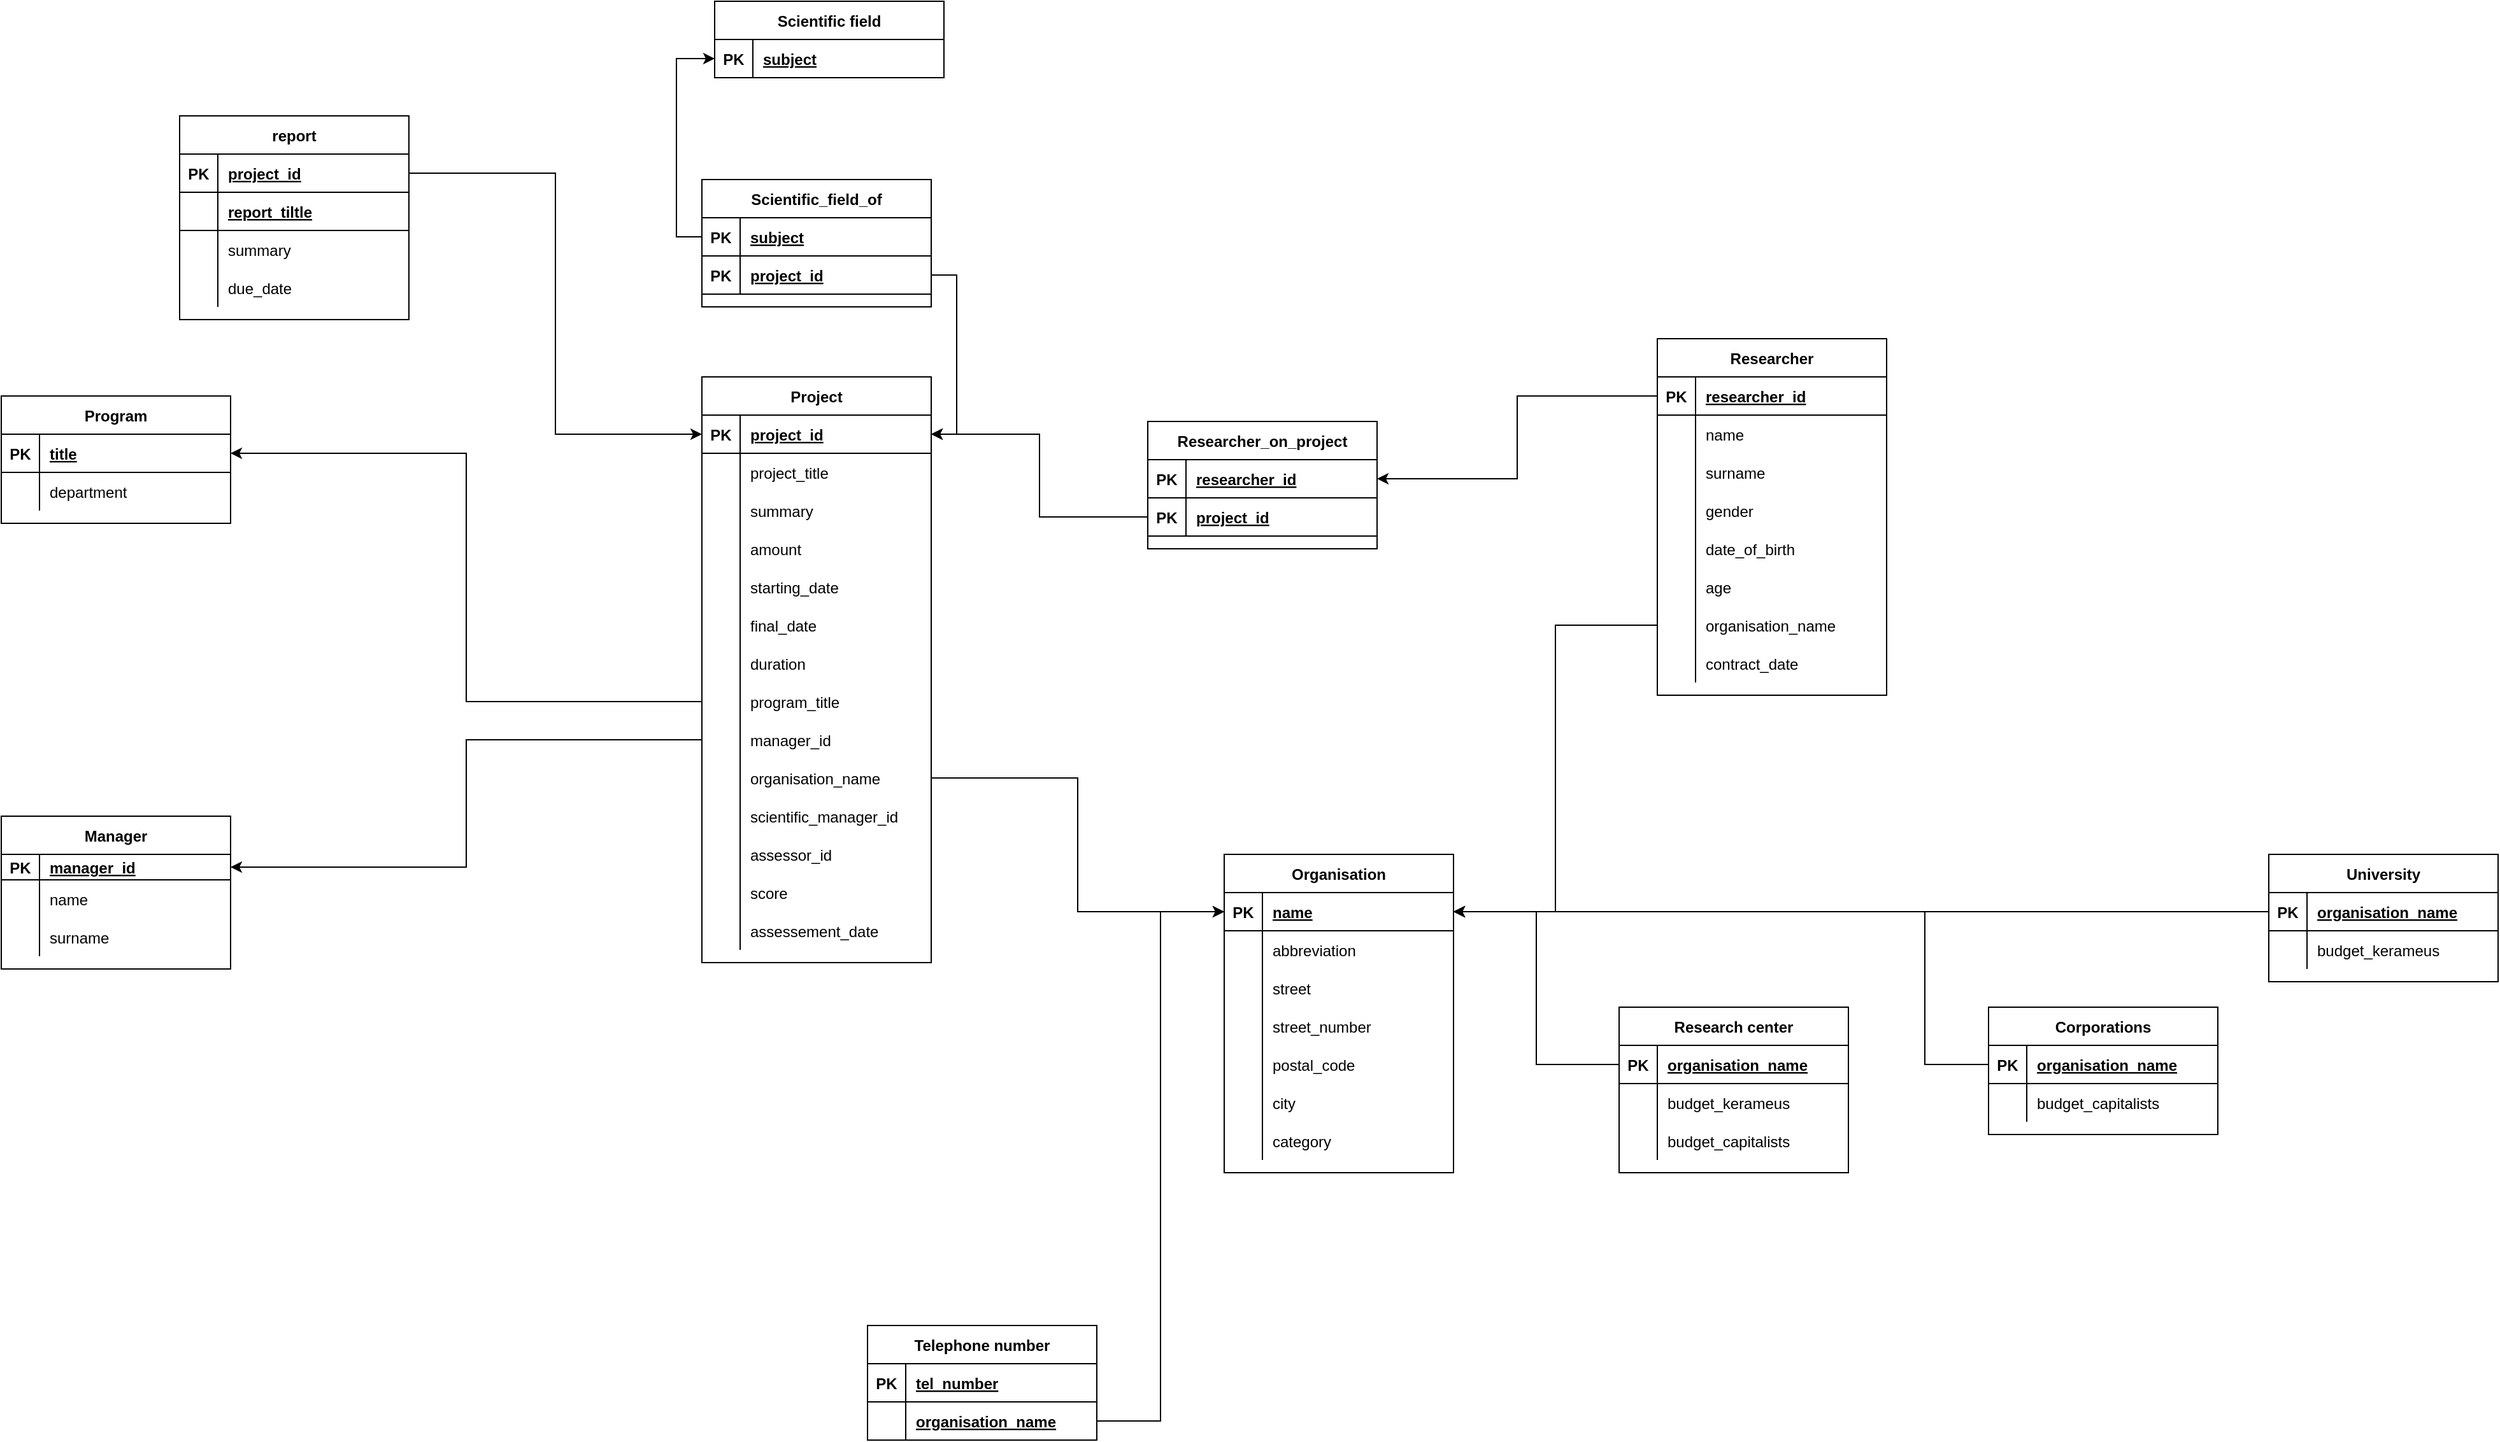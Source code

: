 <mxfile version="18.0.2" type="device"><diagram id="UczlaZ8ZbauAWBdrK2jg" name="Page-1"><mxGraphModel dx="2844" dy="1508" grid="1" gridSize="10" guides="1" tooltips="1" connect="1" arrows="1" fold="1" page="1" pageScale="1" pageWidth="1169" pageHeight="827" math="0" shadow="0"><root><mxCell id="0"/><mxCell id="1" parent="0"/><mxCell id="Q1riiSXJlm3bEwg5a7Ro-1" value="Project" style="shape=table;startSize=30;container=1;collapsible=1;childLayout=tableLayout;fixedRows=1;rowLines=0;fontStyle=1;align=center;resizeLast=1;" vertex="1" parent="1"><mxGeometry x="730" y="505" width="180" height="460" as="geometry"><mxRectangle x="890" y="275" width="70" height="30" as="alternateBounds"/></mxGeometry></mxCell><mxCell id="Q1riiSXJlm3bEwg5a7Ro-2" value="" style="shape=tableRow;horizontal=0;startSize=0;swimlaneHead=0;swimlaneBody=0;fillColor=none;collapsible=0;dropTarget=0;points=[[0,0.5],[1,0.5]];portConstraint=eastwest;top=0;left=0;right=0;bottom=1;" vertex="1" parent="Q1riiSXJlm3bEwg5a7Ro-1"><mxGeometry y="30" width="180" height="30" as="geometry"/></mxCell><mxCell id="Q1riiSXJlm3bEwg5a7Ro-3" value="PK" style="shape=partialRectangle;connectable=0;fillColor=none;top=0;left=0;bottom=0;right=0;fontStyle=1;overflow=hidden;" vertex="1" parent="Q1riiSXJlm3bEwg5a7Ro-2"><mxGeometry width="30" height="30" as="geometry"><mxRectangle width="30" height="30" as="alternateBounds"/></mxGeometry></mxCell><mxCell id="Q1riiSXJlm3bEwg5a7Ro-4" value="project_id" style="shape=partialRectangle;connectable=0;fillColor=none;top=0;left=0;bottom=0;right=0;align=left;spacingLeft=6;fontStyle=5;overflow=hidden;" vertex="1" parent="Q1riiSXJlm3bEwg5a7Ro-2"><mxGeometry x="30" width="150" height="30" as="geometry"><mxRectangle width="150" height="30" as="alternateBounds"/></mxGeometry></mxCell><mxCell id="Q1riiSXJlm3bEwg5a7Ro-5" style="shape=tableRow;horizontal=0;startSize=0;swimlaneHead=0;swimlaneBody=0;fillColor=none;collapsible=0;dropTarget=0;points=[[0,0.5],[1,0.5]];portConstraint=eastwest;top=0;left=0;right=0;bottom=0;" vertex="1" parent="Q1riiSXJlm3bEwg5a7Ro-1"><mxGeometry y="60" width="180" height="30" as="geometry"/></mxCell><mxCell id="Q1riiSXJlm3bEwg5a7Ro-6" style="shape=partialRectangle;connectable=0;fillColor=none;top=0;left=0;bottom=0;right=0;editable=1;overflow=hidden;" vertex="1" parent="Q1riiSXJlm3bEwg5a7Ro-5"><mxGeometry width="30" height="30" as="geometry"><mxRectangle width="30" height="30" as="alternateBounds"/></mxGeometry></mxCell><mxCell id="Q1riiSXJlm3bEwg5a7Ro-7" value="project_title" style="shape=partialRectangle;connectable=0;fillColor=none;top=0;left=0;bottom=0;right=0;align=left;spacingLeft=6;overflow=hidden;" vertex="1" parent="Q1riiSXJlm3bEwg5a7Ro-5"><mxGeometry x="30" width="150" height="30" as="geometry"><mxRectangle width="150" height="30" as="alternateBounds"/></mxGeometry></mxCell><mxCell id="Q1riiSXJlm3bEwg5a7Ro-8" value="" style="shape=tableRow;horizontal=0;startSize=0;swimlaneHead=0;swimlaneBody=0;fillColor=none;collapsible=0;dropTarget=0;points=[[0,0.5],[1,0.5]];portConstraint=eastwest;top=0;left=0;right=0;bottom=0;" vertex="1" parent="Q1riiSXJlm3bEwg5a7Ro-1"><mxGeometry y="90" width="180" height="30" as="geometry"/></mxCell><mxCell id="Q1riiSXJlm3bEwg5a7Ro-9" value="" style="shape=partialRectangle;connectable=0;fillColor=none;top=0;left=0;bottom=0;right=0;editable=1;overflow=hidden;" vertex="1" parent="Q1riiSXJlm3bEwg5a7Ro-8"><mxGeometry width="30" height="30" as="geometry"><mxRectangle width="30" height="30" as="alternateBounds"/></mxGeometry></mxCell><mxCell id="Q1riiSXJlm3bEwg5a7Ro-10" value="summary" style="shape=partialRectangle;connectable=0;fillColor=none;top=0;left=0;bottom=0;right=0;align=left;spacingLeft=6;overflow=hidden;" vertex="1" parent="Q1riiSXJlm3bEwg5a7Ro-8"><mxGeometry x="30" width="150" height="30" as="geometry"><mxRectangle width="150" height="30" as="alternateBounds"/></mxGeometry></mxCell><mxCell id="Q1riiSXJlm3bEwg5a7Ro-11" value="" style="shape=tableRow;horizontal=0;startSize=0;swimlaneHead=0;swimlaneBody=0;fillColor=none;collapsible=0;dropTarget=0;points=[[0,0.5],[1,0.5]];portConstraint=eastwest;top=0;left=0;right=0;bottom=0;" vertex="1" parent="Q1riiSXJlm3bEwg5a7Ro-1"><mxGeometry y="120" width="180" height="30" as="geometry"/></mxCell><mxCell id="Q1riiSXJlm3bEwg5a7Ro-12" value="" style="shape=partialRectangle;connectable=0;fillColor=none;top=0;left=0;bottom=0;right=0;editable=1;overflow=hidden;" vertex="1" parent="Q1riiSXJlm3bEwg5a7Ro-11"><mxGeometry width="30" height="30" as="geometry"><mxRectangle width="30" height="30" as="alternateBounds"/></mxGeometry></mxCell><mxCell id="Q1riiSXJlm3bEwg5a7Ro-13" value="amount" style="shape=partialRectangle;connectable=0;fillColor=none;top=0;left=0;bottom=0;right=0;align=left;spacingLeft=6;overflow=hidden;" vertex="1" parent="Q1riiSXJlm3bEwg5a7Ro-11"><mxGeometry x="30" width="150" height="30" as="geometry"><mxRectangle width="150" height="30" as="alternateBounds"/></mxGeometry></mxCell><mxCell id="Q1riiSXJlm3bEwg5a7Ro-14" style="shape=tableRow;horizontal=0;startSize=0;swimlaneHead=0;swimlaneBody=0;fillColor=none;collapsible=0;dropTarget=0;points=[[0,0.5],[1,0.5]];portConstraint=eastwest;top=0;left=0;right=0;bottom=0;" vertex="1" parent="Q1riiSXJlm3bEwg5a7Ro-1"><mxGeometry y="150" width="180" height="30" as="geometry"/></mxCell><mxCell id="Q1riiSXJlm3bEwg5a7Ro-15" style="shape=partialRectangle;connectable=0;fillColor=none;top=0;left=0;bottom=0;right=0;editable=1;overflow=hidden;" vertex="1" parent="Q1riiSXJlm3bEwg5a7Ro-14"><mxGeometry width="30" height="30" as="geometry"><mxRectangle width="30" height="30" as="alternateBounds"/></mxGeometry></mxCell><mxCell id="Q1riiSXJlm3bEwg5a7Ro-16" value="starting_date" style="shape=partialRectangle;connectable=0;fillColor=none;top=0;left=0;bottom=0;right=0;align=left;spacingLeft=6;overflow=hidden;" vertex="1" parent="Q1riiSXJlm3bEwg5a7Ro-14"><mxGeometry x="30" width="150" height="30" as="geometry"><mxRectangle width="150" height="30" as="alternateBounds"/></mxGeometry></mxCell><mxCell id="Q1riiSXJlm3bEwg5a7Ro-17" style="shape=tableRow;horizontal=0;startSize=0;swimlaneHead=0;swimlaneBody=0;fillColor=none;collapsible=0;dropTarget=0;points=[[0,0.5],[1,0.5]];portConstraint=eastwest;top=0;left=0;right=0;bottom=0;" vertex="1" parent="Q1riiSXJlm3bEwg5a7Ro-1"><mxGeometry y="180" width="180" height="30" as="geometry"/></mxCell><mxCell id="Q1riiSXJlm3bEwg5a7Ro-18" style="shape=partialRectangle;connectable=0;fillColor=none;top=0;left=0;bottom=0;right=0;editable=1;overflow=hidden;" vertex="1" parent="Q1riiSXJlm3bEwg5a7Ro-17"><mxGeometry width="30" height="30" as="geometry"><mxRectangle width="30" height="30" as="alternateBounds"/></mxGeometry></mxCell><mxCell id="Q1riiSXJlm3bEwg5a7Ro-19" value="final_date" style="shape=partialRectangle;connectable=0;fillColor=none;top=0;left=0;bottom=0;right=0;align=left;spacingLeft=6;overflow=hidden;" vertex="1" parent="Q1riiSXJlm3bEwg5a7Ro-17"><mxGeometry x="30" width="150" height="30" as="geometry"><mxRectangle width="150" height="30" as="alternateBounds"/></mxGeometry></mxCell><mxCell id="Q1riiSXJlm3bEwg5a7Ro-20" style="shape=tableRow;horizontal=0;startSize=0;swimlaneHead=0;swimlaneBody=0;fillColor=none;collapsible=0;dropTarget=0;points=[[0,0.5],[1,0.5]];portConstraint=eastwest;top=0;left=0;right=0;bottom=0;" vertex="1" parent="Q1riiSXJlm3bEwg5a7Ro-1"><mxGeometry y="210" width="180" height="30" as="geometry"/></mxCell><mxCell id="Q1riiSXJlm3bEwg5a7Ro-21" style="shape=partialRectangle;connectable=0;fillColor=none;top=0;left=0;bottom=0;right=0;editable=1;overflow=hidden;" vertex="1" parent="Q1riiSXJlm3bEwg5a7Ro-20"><mxGeometry width="30" height="30" as="geometry"><mxRectangle width="30" height="30" as="alternateBounds"/></mxGeometry></mxCell><mxCell id="Q1riiSXJlm3bEwg5a7Ro-22" value="duration" style="shape=partialRectangle;connectable=0;fillColor=none;top=0;left=0;bottom=0;right=0;align=left;spacingLeft=6;overflow=hidden;" vertex="1" parent="Q1riiSXJlm3bEwg5a7Ro-20"><mxGeometry x="30" width="150" height="30" as="geometry"><mxRectangle width="150" height="30" as="alternateBounds"/></mxGeometry></mxCell><mxCell id="Q1riiSXJlm3bEwg5a7Ro-139" style="shape=tableRow;horizontal=0;startSize=0;swimlaneHead=0;swimlaneBody=0;fillColor=none;collapsible=0;dropTarget=0;points=[[0,0.5],[1,0.5]];portConstraint=eastwest;top=0;left=0;right=0;bottom=0;" vertex="1" parent="Q1riiSXJlm3bEwg5a7Ro-1"><mxGeometry y="240" width="180" height="30" as="geometry"/></mxCell><mxCell id="Q1riiSXJlm3bEwg5a7Ro-140" style="shape=partialRectangle;connectable=0;fillColor=none;top=0;left=0;bottom=0;right=0;editable=1;overflow=hidden;" vertex="1" parent="Q1riiSXJlm3bEwg5a7Ro-139"><mxGeometry width="30" height="30" as="geometry"><mxRectangle width="30" height="30" as="alternateBounds"/></mxGeometry></mxCell><mxCell id="Q1riiSXJlm3bEwg5a7Ro-141" value="program_title" style="shape=partialRectangle;connectable=0;fillColor=none;top=0;left=0;bottom=0;right=0;align=left;spacingLeft=6;overflow=hidden;" vertex="1" parent="Q1riiSXJlm3bEwg5a7Ro-139"><mxGeometry x="30" width="150" height="30" as="geometry"><mxRectangle width="150" height="30" as="alternateBounds"/></mxGeometry></mxCell><mxCell id="Q1riiSXJlm3bEwg5a7Ro-136" style="shape=tableRow;horizontal=0;startSize=0;swimlaneHead=0;swimlaneBody=0;fillColor=none;collapsible=0;dropTarget=0;points=[[0,0.5],[1,0.5]];portConstraint=eastwest;top=0;left=0;right=0;bottom=0;" vertex="1" parent="Q1riiSXJlm3bEwg5a7Ro-1"><mxGeometry y="270" width="180" height="30" as="geometry"/></mxCell><mxCell id="Q1riiSXJlm3bEwg5a7Ro-137" style="shape=partialRectangle;connectable=0;fillColor=none;top=0;left=0;bottom=0;right=0;editable=1;overflow=hidden;" vertex="1" parent="Q1riiSXJlm3bEwg5a7Ro-136"><mxGeometry width="30" height="30" as="geometry"><mxRectangle width="30" height="30" as="alternateBounds"/></mxGeometry></mxCell><mxCell id="Q1riiSXJlm3bEwg5a7Ro-138" value="manager_id" style="shape=partialRectangle;connectable=0;fillColor=none;top=0;left=0;bottom=0;right=0;align=left;spacingLeft=6;overflow=hidden;" vertex="1" parent="Q1riiSXJlm3bEwg5a7Ro-136"><mxGeometry x="30" width="150" height="30" as="geometry"><mxRectangle width="150" height="30" as="alternateBounds"/></mxGeometry></mxCell><mxCell id="Q1riiSXJlm3bEwg5a7Ro-133" style="shape=tableRow;horizontal=0;startSize=0;swimlaneHead=0;swimlaneBody=0;fillColor=none;collapsible=0;dropTarget=0;points=[[0,0.5],[1,0.5]];portConstraint=eastwest;top=0;left=0;right=0;bottom=0;" vertex="1" parent="Q1riiSXJlm3bEwg5a7Ro-1"><mxGeometry y="300" width="180" height="30" as="geometry"/></mxCell><mxCell id="Q1riiSXJlm3bEwg5a7Ro-134" style="shape=partialRectangle;connectable=0;fillColor=none;top=0;left=0;bottom=0;right=0;editable=1;overflow=hidden;" vertex="1" parent="Q1riiSXJlm3bEwg5a7Ro-133"><mxGeometry width="30" height="30" as="geometry"><mxRectangle width="30" height="30" as="alternateBounds"/></mxGeometry></mxCell><mxCell id="Q1riiSXJlm3bEwg5a7Ro-135" value="organisation_name" style="shape=partialRectangle;connectable=0;fillColor=none;top=0;left=0;bottom=0;right=0;align=left;spacingLeft=6;overflow=hidden;" vertex="1" parent="Q1riiSXJlm3bEwg5a7Ro-133"><mxGeometry x="30" width="150" height="30" as="geometry"><mxRectangle width="150" height="30" as="alternateBounds"/></mxGeometry></mxCell><mxCell id="Q1riiSXJlm3bEwg5a7Ro-130" style="shape=tableRow;horizontal=0;startSize=0;swimlaneHead=0;swimlaneBody=0;fillColor=none;collapsible=0;dropTarget=0;points=[[0,0.5],[1,0.5]];portConstraint=eastwest;top=0;left=0;right=0;bottom=0;" vertex="1" parent="Q1riiSXJlm3bEwg5a7Ro-1"><mxGeometry y="330" width="180" height="30" as="geometry"/></mxCell><mxCell id="Q1riiSXJlm3bEwg5a7Ro-131" style="shape=partialRectangle;connectable=0;fillColor=none;top=0;left=0;bottom=0;right=0;editable=1;overflow=hidden;" vertex="1" parent="Q1riiSXJlm3bEwg5a7Ro-130"><mxGeometry width="30" height="30" as="geometry"><mxRectangle width="30" height="30" as="alternateBounds"/></mxGeometry></mxCell><mxCell id="Q1riiSXJlm3bEwg5a7Ro-132" value="scientific_manager_id" style="shape=partialRectangle;connectable=0;fillColor=none;top=0;left=0;bottom=0;right=0;align=left;spacingLeft=6;overflow=hidden;" vertex="1" parent="Q1riiSXJlm3bEwg5a7Ro-130"><mxGeometry x="30" width="150" height="30" as="geometry"><mxRectangle width="150" height="30" as="alternateBounds"/></mxGeometry></mxCell><mxCell id="Q1riiSXJlm3bEwg5a7Ro-145" style="shape=tableRow;horizontal=0;startSize=0;swimlaneHead=0;swimlaneBody=0;fillColor=none;collapsible=0;dropTarget=0;points=[[0,0.5],[1,0.5]];portConstraint=eastwest;top=0;left=0;right=0;bottom=0;" vertex="1" parent="Q1riiSXJlm3bEwg5a7Ro-1"><mxGeometry y="360" width="180" height="30" as="geometry"/></mxCell><mxCell id="Q1riiSXJlm3bEwg5a7Ro-146" style="shape=partialRectangle;connectable=0;fillColor=none;top=0;left=0;bottom=0;right=0;editable=1;overflow=hidden;" vertex="1" parent="Q1riiSXJlm3bEwg5a7Ro-145"><mxGeometry width="30" height="30" as="geometry"><mxRectangle width="30" height="30" as="alternateBounds"/></mxGeometry></mxCell><mxCell id="Q1riiSXJlm3bEwg5a7Ro-147" value="assessor_id" style="shape=partialRectangle;connectable=0;fillColor=none;top=0;left=0;bottom=0;right=0;align=left;spacingLeft=6;overflow=hidden;" vertex="1" parent="Q1riiSXJlm3bEwg5a7Ro-145"><mxGeometry x="30" width="150" height="30" as="geometry"><mxRectangle width="150" height="30" as="alternateBounds"/></mxGeometry></mxCell><mxCell id="Q1riiSXJlm3bEwg5a7Ro-142" style="shape=tableRow;horizontal=0;startSize=0;swimlaneHead=0;swimlaneBody=0;fillColor=none;collapsible=0;dropTarget=0;points=[[0,0.5],[1,0.5]];portConstraint=eastwest;top=0;left=0;right=0;bottom=0;" vertex="1" parent="Q1riiSXJlm3bEwg5a7Ro-1"><mxGeometry y="390" width="180" height="30" as="geometry"/></mxCell><mxCell id="Q1riiSXJlm3bEwg5a7Ro-143" style="shape=partialRectangle;connectable=0;fillColor=none;top=0;left=0;bottom=0;right=0;editable=1;overflow=hidden;" vertex="1" parent="Q1riiSXJlm3bEwg5a7Ro-142"><mxGeometry width="30" height="30" as="geometry"><mxRectangle width="30" height="30" as="alternateBounds"/></mxGeometry></mxCell><mxCell id="Q1riiSXJlm3bEwg5a7Ro-144" value="score" style="shape=partialRectangle;connectable=0;fillColor=none;top=0;left=0;bottom=0;right=0;align=left;spacingLeft=6;overflow=hidden;" vertex="1" parent="Q1riiSXJlm3bEwg5a7Ro-142"><mxGeometry x="30" width="150" height="30" as="geometry"><mxRectangle width="150" height="30" as="alternateBounds"/></mxGeometry></mxCell><mxCell id="Q1riiSXJlm3bEwg5a7Ro-148" style="shape=tableRow;horizontal=0;startSize=0;swimlaneHead=0;swimlaneBody=0;fillColor=none;collapsible=0;dropTarget=0;points=[[0,0.5],[1,0.5]];portConstraint=eastwest;top=0;left=0;right=0;bottom=0;" vertex="1" parent="Q1riiSXJlm3bEwg5a7Ro-1"><mxGeometry y="420" width="180" height="30" as="geometry"/></mxCell><mxCell id="Q1riiSXJlm3bEwg5a7Ro-149" style="shape=partialRectangle;connectable=0;fillColor=none;top=0;left=0;bottom=0;right=0;editable=1;overflow=hidden;" vertex="1" parent="Q1riiSXJlm3bEwg5a7Ro-148"><mxGeometry width="30" height="30" as="geometry"><mxRectangle width="30" height="30" as="alternateBounds"/></mxGeometry></mxCell><mxCell id="Q1riiSXJlm3bEwg5a7Ro-150" value="assessement_date" style="shape=partialRectangle;connectable=0;fillColor=none;top=0;left=0;bottom=0;right=0;align=left;spacingLeft=6;overflow=hidden;" vertex="1" parent="Q1riiSXJlm3bEwg5a7Ro-148"><mxGeometry x="30" width="150" height="30" as="geometry"><mxRectangle width="150" height="30" as="alternateBounds"/></mxGeometry></mxCell><mxCell id="Q1riiSXJlm3bEwg5a7Ro-257" style="edgeStyle=orthogonalEdgeStyle;rounded=0;orthogonalLoop=1;jettySize=auto;html=1;entryX=1;entryY=0.5;entryDx=0;entryDy=0;exitX=0;exitY=0.5;exitDx=0;exitDy=0;" edge="1" parent="1" source="Q1riiSXJlm3bEwg5a7Ro-24" target="Q1riiSXJlm3bEwg5a7Ro-164"><mxGeometry relative="1" as="geometry"/></mxCell><mxCell id="Q1riiSXJlm3bEwg5a7Ro-23" value="Researcher" style="shape=table;startSize=30;container=1;collapsible=1;childLayout=tableLayout;fixedRows=1;rowLines=0;fontStyle=1;align=center;resizeLast=1;" vertex="1" parent="1"><mxGeometry x="1480" y="475" width="180" height="280" as="geometry"><mxRectangle x="1410" y="275" width="100" height="30" as="alternateBounds"/></mxGeometry></mxCell><mxCell id="Q1riiSXJlm3bEwg5a7Ro-24" value="" style="shape=tableRow;horizontal=0;startSize=0;swimlaneHead=0;swimlaneBody=0;fillColor=none;collapsible=0;dropTarget=0;points=[[0,0.5],[1,0.5]];portConstraint=eastwest;top=0;left=0;right=0;bottom=1;" vertex="1" parent="Q1riiSXJlm3bEwg5a7Ro-23"><mxGeometry y="30" width="180" height="30" as="geometry"/></mxCell><mxCell id="Q1riiSXJlm3bEwg5a7Ro-25" value="PK" style="shape=partialRectangle;connectable=0;fillColor=none;top=0;left=0;bottom=0;right=0;fontStyle=1;overflow=hidden;" vertex="1" parent="Q1riiSXJlm3bEwg5a7Ro-24"><mxGeometry width="30" height="30" as="geometry"><mxRectangle width="30" height="30" as="alternateBounds"/></mxGeometry></mxCell><mxCell id="Q1riiSXJlm3bEwg5a7Ro-26" value="researcher_id" style="shape=partialRectangle;connectable=0;fillColor=none;top=0;left=0;bottom=0;right=0;align=left;spacingLeft=6;fontStyle=5;overflow=hidden;" vertex="1" parent="Q1riiSXJlm3bEwg5a7Ro-24"><mxGeometry x="30" width="150" height="30" as="geometry"><mxRectangle width="150" height="30" as="alternateBounds"/></mxGeometry></mxCell><mxCell id="Q1riiSXJlm3bEwg5a7Ro-27" value="" style="shape=tableRow;horizontal=0;startSize=0;swimlaneHead=0;swimlaneBody=0;fillColor=none;collapsible=0;dropTarget=0;points=[[0,0.5],[1,0.5]];portConstraint=eastwest;top=0;left=0;right=0;bottom=0;" vertex="1" parent="Q1riiSXJlm3bEwg5a7Ro-23"><mxGeometry y="60" width="180" height="30" as="geometry"/></mxCell><mxCell id="Q1riiSXJlm3bEwg5a7Ro-28" value="" style="shape=partialRectangle;connectable=0;fillColor=none;top=0;left=0;bottom=0;right=0;editable=1;overflow=hidden;" vertex="1" parent="Q1riiSXJlm3bEwg5a7Ro-27"><mxGeometry width="30" height="30" as="geometry"><mxRectangle width="30" height="30" as="alternateBounds"/></mxGeometry></mxCell><mxCell id="Q1riiSXJlm3bEwg5a7Ro-29" value="name" style="shape=partialRectangle;connectable=0;fillColor=none;top=0;left=0;bottom=0;right=0;align=left;spacingLeft=6;overflow=hidden;" vertex="1" parent="Q1riiSXJlm3bEwg5a7Ro-27"><mxGeometry x="30" width="150" height="30" as="geometry"><mxRectangle width="150" height="30" as="alternateBounds"/></mxGeometry></mxCell><mxCell id="Q1riiSXJlm3bEwg5a7Ro-30" value="" style="shape=tableRow;horizontal=0;startSize=0;swimlaneHead=0;swimlaneBody=0;fillColor=none;collapsible=0;dropTarget=0;points=[[0,0.5],[1,0.5]];portConstraint=eastwest;top=0;left=0;right=0;bottom=0;" vertex="1" parent="Q1riiSXJlm3bEwg5a7Ro-23"><mxGeometry y="90" width="180" height="30" as="geometry"/></mxCell><mxCell id="Q1riiSXJlm3bEwg5a7Ro-31" value="" style="shape=partialRectangle;connectable=0;fillColor=none;top=0;left=0;bottom=0;right=0;editable=1;overflow=hidden;" vertex="1" parent="Q1riiSXJlm3bEwg5a7Ro-30"><mxGeometry width="30" height="30" as="geometry"><mxRectangle width="30" height="30" as="alternateBounds"/></mxGeometry></mxCell><mxCell id="Q1riiSXJlm3bEwg5a7Ro-32" value="surname" style="shape=partialRectangle;connectable=0;fillColor=none;top=0;left=0;bottom=0;right=0;align=left;spacingLeft=6;overflow=hidden;" vertex="1" parent="Q1riiSXJlm3bEwg5a7Ro-30"><mxGeometry x="30" width="150" height="30" as="geometry"><mxRectangle width="150" height="30" as="alternateBounds"/></mxGeometry></mxCell><mxCell id="Q1riiSXJlm3bEwg5a7Ro-33" value="" style="shape=tableRow;horizontal=0;startSize=0;swimlaneHead=0;swimlaneBody=0;fillColor=none;collapsible=0;dropTarget=0;points=[[0,0.5],[1,0.5]];portConstraint=eastwest;top=0;left=0;right=0;bottom=0;" vertex="1" parent="Q1riiSXJlm3bEwg5a7Ro-23"><mxGeometry y="120" width="180" height="30" as="geometry"/></mxCell><mxCell id="Q1riiSXJlm3bEwg5a7Ro-34" value="" style="shape=partialRectangle;connectable=0;fillColor=none;top=0;left=0;bottom=0;right=0;editable=1;overflow=hidden;" vertex="1" parent="Q1riiSXJlm3bEwg5a7Ro-33"><mxGeometry width="30" height="30" as="geometry"><mxRectangle width="30" height="30" as="alternateBounds"/></mxGeometry></mxCell><mxCell id="Q1riiSXJlm3bEwg5a7Ro-35" value="gender" style="shape=partialRectangle;connectable=0;fillColor=none;top=0;left=0;bottom=0;right=0;align=left;spacingLeft=6;overflow=hidden;" vertex="1" parent="Q1riiSXJlm3bEwg5a7Ro-33"><mxGeometry x="30" width="150" height="30" as="geometry"><mxRectangle width="150" height="30" as="alternateBounds"/></mxGeometry></mxCell><mxCell id="Q1riiSXJlm3bEwg5a7Ro-36" style="shape=tableRow;horizontal=0;startSize=0;swimlaneHead=0;swimlaneBody=0;fillColor=none;collapsible=0;dropTarget=0;points=[[0,0.5],[1,0.5]];portConstraint=eastwest;top=0;left=0;right=0;bottom=0;" vertex="1" parent="Q1riiSXJlm3bEwg5a7Ro-23"><mxGeometry y="150" width="180" height="30" as="geometry"/></mxCell><mxCell id="Q1riiSXJlm3bEwg5a7Ro-37" style="shape=partialRectangle;connectable=0;fillColor=none;top=0;left=0;bottom=0;right=0;editable=1;overflow=hidden;" vertex="1" parent="Q1riiSXJlm3bEwg5a7Ro-36"><mxGeometry width="30" height="30" as="geometry"><mxRectangle width="30" height="30" as="alternateBounds"/></mxGeometry></mxCell><mxCell id="Q1riiSXJlm3bEwg5a7Ro-38" value="date_of_birth" style="shape=partialRectangle;connectable=0;fillColor=none;top=0;left=0;bottom=0;right=0;align=left;spacingLeft=6;overflow=hidden;" vertex="1" parent="Q1riiSXJlm3bEwg5a7Ro-36"><mxGeometry x="30" width="150" height="30" as="geometry"><mxRectangle width="150" height="30" as="alternateBounds"/></mxGeometry></mxCell><mxCell id="Q1riiSXJlm3bEwg5a7Ro-157" style="shape=tableRow;horizontal=0;startSize=0;swimlaneHead=0;swimlaneBody=0;fillColor=none;collapsible=0;dropTarget=0;points=[[0,0.5],[1,0.5]];portConstraint=eastwest;top=0;left=0;right=0;bottom=0;" vertex="1" parent="Q1riiSXJlm3bEwg5a7Ro-23"><mxGeometry y="180" width="180" height="30" as="geometry"/></mxCell><mxCell id="Q1riiSXJlm3bEwg5a7Ro-158" style="shape=partialRectangle;connectable=0;fillColor=none;top=0;left=0;bottom=0;right=0;editable=1;overflow=hidden;" vertex="1" parent="Q1riiSXJlm3bEwg5a7Ro-157"><mxGeometry width="30" height="30" as="geometry"><mxRectangle width="30" height="30" as="alternateBounds"/></mxGeometry></mxCell><mxCell id="Q1riiSXJlm3bEwg5a7Ro-159" value="age" style="shape=partialRectangle;connectable=0;fillColor=none;top=0;left=0;bottom=0;right=0;align=left;spacingLeft=6;overflow=hidden;" vertex="1" parent="Q1riiSXJlm3bEwg5a7Ro-157"><mxGeometry x="30" width="150" height="30" as="geometry"><mxRectangle width="150" height="30" as="alternateBounds"/></mxGeometry></mxCell><mxCell id="Q1riiSXJlm3bEwg5a7Ro-151" style="shape=tableRow;horizontal=0;startSize=0;swimlaneHead=0;swimlaneBody=0;fillColor=none;collapsible=0;dropTarget=0;points=[[0,0.5],[1,0.5]];portConstraint=eastwest;top=0;left=0;right=0;bottom=0;" vertex="1" parent="Q1riiSXJlm3bEwg5a7Ro-23"><mxGeometry y="210" width="180" height="30" as="geometry"/></mxCell><mxCell id="Q1riiSXJlm3bEwg5a7Ro-152" style="shape=partialRectangle;connectable=0;fillColor=none;top=0;left=0;bottom=0;right=0;editable=1;overflow=hidden;" vertex="1" parent="Q1riiSXJlm3bEwg5a7Ro-151"><mxGeometry width="30" height="30" as="geometry"><mxRectangle width="30" height="30" as="alternateBounds"/></mxGeometry></mxCell><mxCell id="Q1riiSXJlm3bEwg5a7Ro-153" value="organisation_name" style="shape=partialRectangle;connectable=0;fillColor=none;top=0;left=0;bottom=0;right=0;align=left;spacingLeft=6;overflow=hidden;" vertex="1" parent="Q1riiSXJlm3bEwg5a7Ro-151"><mxGeometry x="30" width="150" height="30" as="geometry"><mxRectangle width="150" height="30" as="alternateBounds"/></mxGeometry></mxCell><mxCell id="Q1riiSXJlm3bEwg5a7Ro-154" style="shape=tableRow;horizontal=0;startSize=0;swimlaneHead=0;swimlaneBody=0;fillColor=none;collapsible=0;dropTarget=0;points=[[0,0.5],[1,0.5]];portConstraint=eastwest;top=0;left=0;right=0;bottom=0;" vertex="1" parent="Q1riiSXJlm3bEwg5a7Ro-23"><mxGeometry y="240" width="180" height="30" as="geometry"/></mxCell><mxCell id="Q1riiSXJlm3bEwg5a7Ro-155" style="shape=partialRectangle;connectable=0;fillColor=none;top=0;left=0;bottom=0;right=0;editable=1;overflow=hidden;" vertex="1" parent="Q1riiSXJlm3bEwg5a7Ro-154"><mxGeometry width="30" height="30" as="geometry"><mxRectangle width="30" height="30" as="alternateBounds"/></mxGeometry></mxCell><mxCell id="Q1riiSXJlm3bEwg5a7Ro-156" value="contract_date" style="shape=partialRectangle;connectable=0;fillColor=none;top=0;left=0;bottom=0;right=0;align=left;spacingLeft=6;overflow=hidden;" vertex="1" parent="Q1riiSXJlm3bEwg5a7Ro-154"><mxGeometry x="30" width="150" height="30" as="geometry"><mxRectangle width="150" height="30" as="alternateBounds"/></mxGeometry></mxCell><mxCell id="Q1riiSXJlm3bEwg5a7Ro-39" value="Organisation" style="shape=table;startSize=30;container=1;collapsible=1;childLayout=tableLayout;fixedRows=1;rowLines=0;fontStyle=1;align=center;resizeLast=1;" vertex="1" parent="1"><mxGeometry x="1140" y="880" width="180" height="250" as="geometry"><mxRectangle x="1160" y="570" width="110" height="30" as="alternateBounds"/></mxGeometry></mxCell><mxCell id="Q1riiSXJlm3bEwg5a7Ro-40" value="" style="shape=tableRow;horizontal=0;startSize=0;swimlaneHead=0;swimlaneBody=0;fillColor=none;collapsible=0;dropTarget=0;points=[[0,0.5],[1,0.5]];portConstraint=eastwest;top=0;left=0;right=0;bottom=1;" vertex="1" parent="Q1riiSXJlm3bEwg5a7Ro-39"><mxGeometry y="30" width="180" height="30" as="geometry"/></mxCell><mxCell id="Q1riiSXJlm3bEwg5a7Ro-41" value="PK" style="shape=partialRectangle;connectable=0;fillColor=none;top=0;left=0;bottom=0;right=0;fontStyle=1;overflow=hidden;" vertex="1" parent="Q1riiSXJlm3bEwg5a7Ro-40"><mxGeometry width="30" height="30" as="geometry"><mxRectangle width="30" height="30" as="alternateBounds"/></mxGeometry></mxCell><mxCell id="Q1riiSXJlm3bEwg5a7Ro-42" value="name" style="shape=partialRectangle;connectable=0;fillColor=none;top=0;left=0;bottom=0;right=0;align=left;spacingLeft=6;fontStyle=5;overflow=hidden;" vertex="1" parent="Q1riiSXJlm3bEwg5a7Ro-40"><mxGeometry x="30" width="150" height="30" as="geometry"><mxRectangle width="150" height="30" as="alternateBounds"/></mxGeometry></mxCell><mxCell id="Q1riiSXJlm3bEwg5a7Ro-43" value="" style="shape=tableRow;horizontal=0;startSize=0;swimlaneHead=0;swimlaneBody=0;fillColor=none;collapsible=0;dropTarget=0;points=[[0,0.5],[1,0.5]];portConstraint=eastwest;top=0;left=0;right=0;bottom=0;" vertex="1" parent="Q1riiSXJlm3bEwg5a7Ro-39"><mxGeometry y="60" width="180" height="30" as="geometry"/></mxCell><mxCell id="Q1riiSXJlm3bEwg5a7Ro-44" value="" style="shape=partialRectangle;connectable=0;fillColor=none;top=0;left=0;bottom=0;right=0;editable=1;overflow=hidden;" vertex="1" parent="Q1riiSXJlm3bEwg5a7Ro-43"><mxGeometry width="30" height="30" as="geometry"><mxRectangle width="30" height="30" as="alternateBounds"/></mxGeometry></mxCell><mxCell id="Q1riiSXJlm3bEwg5a7Ro-45" value="abbreviation" style="shape=partialRectangle;connectable=0;fillColor=none;top=0;left=0;bottom=0;right=0;align=left;spacingLeft=6;overflow=hidden;" vertex="1" parent="Q1riiSXJlm3bEwg5a7Ro-43"><mxGeometry x="30" width="150" height="30" as="geometry"><mxRectangle width="150" height="30" as="alternateBounds"/></mxGeometry></mxCell><mxCell id="Q1riiSXJlm3bEwg5a7Ro-46" value="" style="shape=tableRow;horizontal=0;startSize=0;swimlaneHead=0;swimlaneBody=0;fillColor=none;collapsible=0;dropTarget=0;points=[[0,0.5],[1,0.5]];portConstraint=eastwest;top=0;left=0;right=0;bottom=0;" vertex="1" parent="Q1riiSXJlm3bEwg5a7Ro-39"><mxGeometry y="90" width="180" height="30" as="geometry"/></mxCell><mxCell id="Q1riiSXJlm3bEwg5a7Ro-47" value="" style="shape=partialRectangle;connectable=0;fillColor=none;top=0;left=0;bottom=0;right=0;editable=1;overflow=hidden;" vertex="1" parent="Q1riiSXJlm3bEwg5a7Ro-46"><mxGeometry width="30" height="30" as="geometry"><mxRectangle width="30" height="30" as="alternateBounds"/></mxGeometry></mxCell><mxCell id="Q1riiSXJlm3bEwg5a7Ro-48" value="street" style="shape=partialRectangle;connectable=0;fillColor=none;top=0;left=0;bottom=0;right=0;align=left;spacingLeft=6;overflow=hidden;" vertex="1" parent="Q1riiSXJlm3bEwg5a7Ro-46"><mxGeometry x="30" width="150" height="30" as="geometry"><mxRectangle width="150" height="30" as="alternateBounds"/></mxGeometry></mxCell><mxCell id="Q1riiSXJlm3bEwg5a7Ro-49" value="" style="shape=tableRow;horizontal=0;startSize=0;swimlaneHead=0;swimlaneBody=0;fillColor=none;collapsible=0;dropTarget=0;points=[[0,0.5],[1,0.5]];portConstraint=eastwest;top=0;left=0;right=0;bottom=0;" vertex="1" parent="Q1riiSXJlm3bEwg5a7Ro-39"><mxGeometry y="120" width="180" height="30" as="geometry"/></mxCell><mxCell id="Q1riiSXJlm3bEwg5a7Ro-50" value="" style="shape=partialRectangle;connectable=0;fillColor=none;top=0;left=0;bottom=0;right=0;editable=1;overflow=hidden;" vertex="1" parent="Q1riiSXJlm3bEwg5a7Ro-49"><mxGeometry width="30" height="30" as="geometry"><mxRectangle width="30" height="30" as="alternateBounds"/></mxGeometry></mxCell><mxCell id="Q1riiSXJlm3bEwg5a7Ro-51" value="street_number" style="shape=partialRectangle;connectable=0;fillColor=none;top=0;left=0;bottom=0;right=0;align=left;spacingLeft=6;overflow=hidden;" vertex="1" parent="Q1riiSXJlm3bEwg5a7Ro-49"><mxGeometry x="30" width="150" height="30" as="geometry"><mxRectangle width="150" height="30" as="alternateBounds"/></mxGeometry></mxCell><mxCell id="Q1riiSXJlm3bEwg5a7Ro-52" style="shape=tableRow;horizontal=0;startSize=0;swimlaneHead=0;swimlaneBody=0;fillColor=none;collapsible=0;dropTarget=0;points=[[0,0.5],[1,0.5]];portConstraint=eastwest;top=0;left=0;right=0;bottom=0;" vertex="1" parent="Q1riiSXJlm3bEwg5a7Ro-39"><mxGeometry y="150" width="180" height="30" as="geometry"/></mxCell><mxCell id="Q1riiSXJlm3bEwg5a7Ro-53" style="shape=partialRectangle;connectable=0;fillColor=none;top=0;left=0;bottom=0;right=0;editable=1;overflow=hidden;" vertex="1" parent="Q1riiSXJlm3bEwg5a7Ro-52"><mxGeometry width="30" height="30" as="geometry"><mxRectangle width="30" height="30" as="alternateBounds"/></mxGeometry></mxCell><mxCell id="Q1riiSXJlm3bEwg5a7Ro-54" value="postal_code" style="shape=partialRectangle;connectable=0;fillColor=none;top=0;left=0;bottom=0;right=0;align=left;spacingLeft=6;overflow=hidden;" vertex="1" parent="Q1riiSXJlm3bEwg5a7Ro-52"><mxGeometry x="30" width="150" height="30" as="geometry"><mxRectangle width="150" height="30" as="alternateBounds"/></mxGeometry></mxCell><mxCell id="Q1riiSXJlm3bEwg5a7Ro-55" style="shape=tableRow;horizontal=0;startSize=0;swimlaneHead=0;swimlaneBody=0;fillColor=none;collapsible=0;dropTarget=0;points=[[0,0.5],[1,0.5]];portConstraint=eastwest;top=0;left=0;right=0;bottom=0;" vertex="1" parent="Q1riiSXJlm3bEwg5a7Ro-39"><mxGeometry y="180" width="180" height="30" as="geometry"/></mxCell><mxCell id="Q1riiSXJlm3bEwg5a7Ro-56" style="shape=partialRectangle;connectable=0;fillColor=none;top=0;left=0;bottom=0;right=0;editable=1;overflow=hidden;" vertex="1" parent="Q1riiSXJlm3bEwg5a7Ro-55"><mxGeometry width="30" height="30" as="geometry"><mxRectangle width="30" height="30" as="alternateBounds"/></mxGeometry></mxCell><mxCell id="Q1riiSXJlm3bEwg5a7Ro-57" value="city" style="shape=partialRectangle;connectable=0;fillColor=none;top=0;left=0;bottom=0;right=0;align=left;spacingLeft=6;overflow=hidden;" vertex="1" parent="Q1riiSXJlm3bEwg5a7Ro-55"><mxGeometry x="30" width="150" height="30" as="geometry"><mxRectangle width="150" height="30" as="alternateBounds"/></mxGeometry></mxCell><mxCell id="Q1riiSXJlm3bEwg5a7Ro-58" style="shape=tableRow;horizontal=0;startSize=0;swimlaneHead=0;swimlaneBody=0;fillColor=none;collapsible=0;dropTarget=0;points=[[0,0.5],[1,0.5]];portConstraint=eastwest;top=0;left=0;right=0;bottom=0;" vertex="1" parent="Q1riiSXJlm3bEwg5a7Ro-39"><mxGeometry y="210" width="180" height="30" as="geometry"/></mxCell><mxCell id="Q1riiSXJlm3bEwg5a7Ro-59" style="shape=partialRectangle;connectable=0;fillColor=none;top=0;left=0;bottom=0;right=0;editable=1;overflow=hidden;" vertex="1" parent="Q1riiSXJlm3bEwg5a7Ro-58"><mxGeometry width="30" height="30" as="geometry"><mxRectangle width="30" height="30" as="alternateBounds"/></mxGeometry></mxCell><mxCell id="Q1riiSXJlm3bEwg5a7Ro-60" value="category" style="shape=partialRectangle;connectable=0;fillColor=none;top=0;left=0;bottom=0;right=0;align=left;spacingLeft=6;overflow=hidden;" vertex="1" parent="Q1riiSXJlm3bEwg5a7Ro-58"><mxGeometry x="30" width="150" height="30" as="geometry"><mxRectangle width="150" height="30" as="alternateBounds"/></mxGeometry></mxCell><mxCell id="Q1riiSXJlm3bEwg5a7Ro-259" style="edgeStyle=orthogonalEdgeStyle;rounded=0;orthogonalLoop=1;jettySize=auto;html=1;exitX=1;exitY=0.5;exitDx=0;exitDy=0;entryX=0;entryY=0.5;entryDx=0;entryDy=0;" edge="1" parent="1" source="Q1riiSXJlm3bEwg5a7Ro-160" target="Q1riiSXJlm3bEwg5a7Ro-40"><mxGeometry relative="1" as="geometry"/></mxCell><mxCell id="Q1riiSXJlm3bEwg5a7Ro-61" value="Telephone number" style="shape=table;startSize=30;container=1;collapsible=1;childLayout=tableLayout;fixedRows=1;rowLines=0;fontStyle=1;align=center;resizeLast=1;" vertex="1" parent="1"><mxGeometry x="860" y="1250" width="180" height="90" as="geometry"/></mxCell><mxCell id="Q1riiSXJlm3bEwg5a7Ro-62" value="" style="shape=tableRow;horizontal=0;startSize=0;swimlaneHead=0;swimlaneBody=0;fillColor=none;collapsible=0;dropTarget=0;points=[[0,0.5],[1,0.5]];portConstraint=eastwest;top=0;left=0;right=0;bottom=1;" vertex="1" parent="Q1riiSXJlm3bEwg5a7Ro-61"><mxGeometry y="30" width="180" height="30" as="geometry"/></mxCell><mxCell id="Q1riiSXJlm3bEwg5a7Ro-63" value="PK" style="shape=partialRectangle;connectable=0;fillColor=none;top=0;left=0;bottom=0;right=0;fontStyle=1;overflow=hidden;" vertex="1" parent="Q1riiSXJlm3bEwg5a7Ro-62"><mxGeometry width="30" height="30" as="geometry"><mxRectangle width="30" height="30" as="alternateBounds"/></mxGeometry></mxCell><mxCell id="Q1riiSXJlm3bEwg5a7Ro-64" value="tel_number" style="shape=partialRectangle;connectable=0;fillColor=none;top=0;left=0;bottom=0;right=0;align=left;spacingLeft=6;fontStyle=5;overflow=hidden;" vertex="1" parent="Q1riiSXJlm3bEwg5a7Ro-62"><mxGeometry x="30" width="150" height="30" as="geometry"><mxRectangle width="150" height="30" as="alternateBounds"/></mxGeometry></mxCell><mxCell id="Q1riiSXJlm3bEwg5a7Ro-160" style="shape=tableRow;horizontal=0;startSize=0;swimlaneHead=0;swimlaneBody=0;fillColor=none;collapsible=0;dropTarget=0;points=[[0,0.5],[1,0.5]];portConstraint=eastwest;top=0;left=0;right=0;bottom=1;" vertex="1" parent="Q1riiSXJlm3bEwg5a7Ro-61"><mxGeometry y="60" width="180" height="30" as="geometry"/></mxCell><mxCell id="Q1riiSXJlm3bEwg5a7Ro-161" style="shape=partialRectangle;connectable=0;fillColor=none;top=0;left=0;bottom=0;right=0;fontStyle=1;overflow=hidden;" vertex="1" parent="Q1riiSXJlm3bEwg5a7Ro-160"><mxGeometry width="30" height="30" as="geometry"><mxRectangle width="30" height="30" as="alternateBounds"/></mxGeometry></mxCell><mxCell id="Q1riiSXJlm3bEwg5a7Ro-162" value="organisation_name" style="shape=partialRectangle;connectable=0;fillColor=none;top=0;left=0;bottom=0;right=0;align=left;spacingLeft=6;fontStyle=5;overflow=hidden;" vertex="1" parent="Q1riiSXJlm3bEwg5a7Ro-160"><mxGeometry x="30" width="150" height="30" as="geometry"><mxRectangle width="150" height="30" as="alternateBounds"/></mxGeometry></mxCell><mxCell id="Q1riiSXJlm3bEwg5a7Ro-65" value="Scientific field" style="shape=table;startSize=30;container=1;collapsible=1;childLayout=tableLayout;fixedRows=1;rowLines=0;fontStyle=1;align=center;resizeLast=1;" vertex="1" parent="1"><mxGeometry x="740" y="210" width="180" height="60" as="geometry"><mxRectangle x="890" y="50" width="120" height="30" as="alternateBounds"/></mxGeometry></mxCell><mxCell id="Q1riiSXJlm3bEwg5a7Ro-66" value="" style="shape=tableRow;horizontal=0;startSize=0;swimlaneHead=0;swimlaneBody=0;fillColor=none;collapsible=0;dropTarget=0;points=[[0,0.5],[1,0.5]];portConstraint=eastwest;top=0;left=0;right=0;bottom=1;" vertex="1" parent="Q1riiSXJlm3bEwg5a7Ro-65"><mxGeometry y="30" width="180" height="30" as="geometry"/></mxCell><mxCell id="Q1riiSXJlm3bEwg5a7Ro-67" value="PK" style="shape=partialRectangle;connectable=0;fillColor=none;top=0;left=0;bottom=0;right=0;fontStyle=1;overflow=hidden;" vertex="1" parent="Q1riiSXJlm3bEwg5a7Ro-66"><mxGeometry width="30" height="30" as="geometry"><mxRectangle width="30" height="30" as="alternateBounds"/></mxGeometry></mxCell><mxCell id="Q1riiSXJlm3bEwg5a7Ro-68" value="subject" style="shape=partialRectangle;connectable=0;fillColor=none;top=0;left=0;bottom=0;right=0;align=left;spacingLeft=6;fontStyle=5;overflow=hidden;" vertex="1" parent="Q1riiSXJlm3bEwg5a7Ro-66"><mxGeometry x="30" width="150" height="30" as="geometry"><mxRectangle width="150" height="30" as="alternateBounds"/></mxGeometry></mxCell><mxCell id="Q1riiSXJlm3bEwg5a7Ro-69" value="Manager" style="shape=table;startSize=30;container=1;collapsible=1;childLayout=tableLayout;fixedRows=1;rowLines=0;fontStyle=1;align=center;resizeLast=1;" vertex="1" parent="1"><mxGeometry x="180" y="850" width="180" height="120" as="geometry"><mxRectangle x="430" y="490" width="90" height="30" as="alternateBounds"/></mxGeometry></mxCell><mxCell id="Q1riiSXJlm3bEwg5a7Ro-70" value="" style="shape=tableRow;horizontal=0;startSize=0;swimlaneHead=0;swimlaneBody=0;fillColor=none;collapsible=0;dropTarget=0;points=[[0,0.5],[1,0.5]];portConstraint=eastwest;top=0;left=0;right=0;bottom=1;" vertex="1" parent="Q1riiSXJlm3bEwg5a7Ro-69"><mxGeometry y="30" width="180" height="20" as="geometry"/></mxCell><mxCell id="Q1riiSXJlm3bEwg5a7Ro-71" value="PK" style="shape=partialRectangle;connectable=0;fillColor=none;top=0;left=0;bottom=0;right=0;fontStyle=1;overflow=hidden;" vertex="1" parent="Q1riiSXJlm3bEwg5a7Ro-70"><mxGeometry width="30" height="20" as="geometry"><mxRectangle width="30" height="20" as="alternateBounds"/></mxGeometry></mxCell><mxCell id="Q1riiSXJlm3bEwg5a7Ro-72" value="manager_id" style="shape=partialRectangle;connectable=0;fillColor=none;top=0;left=0;bottom=0;right=0;align=left;spacingLeft=6;fontStyle=5;overflow=hidden;" vertex="1" parent="Q1riiSXJlm3bEwg5a7Ro-70"><mxGeometry x="30" width="150" height="20" as="geometry"><mxRectangle width="150" height="20" as="alternateBounds"/></mxGeometry></mxCell><mxCell id="Q1riiSXJlm3bEwg5a7Ro-73" value="" style="shape=tableRow;horizontal=0;startSize=0;swimlaneHead=0;swimlaneBody=0;fillColor=none;collapsible=0;dropTarget=0;points=[[0,0.5],[1,0.5]];portConstraint=eastwest;top=0;left=0;right=0;bottom=0;" vertex="1" parent="Q1riiSXJlm3bEwg5a7Ro-69"><mxGeometry y="50" width="180" height="30" as="geometry"/></mxCell><mxCell id="Q1riiSXJlm3bEwg5a7Ro-74" value="" style="shape=partialRectangle;connectable=0;fillColor=none;top=0;left=0;bottom=0;right=0;editable=1;overflow=hidden;" vertex="1" parent="Q1riiSXJlm3bEwg5a7Ro-73"><mxGeometry width="30" height="30" as="geometry"><mxRectangle width="30" height="30" as="alternateBounds"/></mxGeometry></mxCell><mxCell id="Q1riiSXJlm3bEwg5a7Ro-75" value="name" style="shape=partialRectangle;connectable=0;fillColor=none;top=0;left=0;bottom=0;right=0;align=left;spacingLeft=6;overflow=hidden;" vertex="1" parent="Q1riiSXJlm3bEwg5a7Ro-73"><mxGeometry x="30" width="150" height="30" as="geometry"><mxRectangle width="150" height="30" as="alternateBounds"/></mxGeometry></mxCell><mxCell id="Q1riiSXJlm3bEwg5a7Ro-76" value="" style="shape=tableRow;horizontal=0;startSize=0;swimlaneHead=0;swimlaneBody=0;fillColor=none;collapsible=0;dropTarget=0;points=[[0,0.5],[1,0.5]];portConstraint=eastwest;top=0;left=0;right=0;bottom=0;" vertex="1" parent="Q1riiSXJlm3bEwg5a7Ro-69"><mxGeometry y="80" width="180" height="30" as="geometry"/></mxCell><mxCell id="Q1riiSXJlm3bEwg5a7Ro-77" value="" style="shape=partialRectangle;connectable=0;fillColor=none;top=0;left=0;bottom=0;right=0;editable=1;overflow=hidden;" vertex="1" parent="Q1riiSXJlm3bEwg5a7Ro-76"><mxGeometry width="30" height="30" as="geometry"><mxRectangle width="30" height="30" as="alternateBounds"/></mxGeometry></mxCell><mxCell id="Q1riiSXJlm3bEwg5a7Ro-78" value="surname" style="shape=partialRectangle;connectable=0;fillColor=none;top=0;left=0;bottom=0;right=0;align=left;spacingLeft=6;overflow=hidden;" vertex="1" parent="Q1riiSXJlm3bEwg5a7Ro-76"><mxGeometry x="30" width="150" height="30" as="geometry"><mxRectangle width="150" height="30" as="alternateBounds"/></mxGeometry></mxCell><mxCell id="Q1riiSXJlm3bEwg5a7Ro-79" value="Program" style="shape=table;startSize=30;container=1;collapsible=1;childLayout=tableLayout;fixedRows=1;rowLines=0;fontStyle=1;align=center;resizeLast=1;" vertex="1" parent="1"><mxGeometry x="180" y="520" width="180" height="100" as="geometry"><mxRectangle x="430" y="335" width="90" height="30" as="alternateBounds"/></mxGeometry></mxCell><mxCell id="Q1riiSXJlm3bEwg5a7Ro-80" value="" style="shape=tableRow;horizontal=0;startSize=0;swimlaneHead=0;swimlaneBody=0;fillColor=none;collapsible=0;dropTarget=0;points=[[0,0.5],[1,0.5]];portConstraint=eastwest;top=0;left=0;right=0;bottom=1;" vertex="1" parent="Q1riiSXJlm3bEwg5a7Ro-79"><mxGeometry y="30" width="180" height="30" as="geometry"/></mxCell><mxCell id="Q1riiSXJlm3bEwg5a7Ro-81" value="PK" style="shape=partialRectangle;connectable=0;fillColor=none;top=0;left=0;bottom=0;right=0;fontStyle=1;overflow=hidden;" vertex="1" parent="Q1riiSXJlm3bEwg5a7Ro-80"><mxGeometry width="30" height="30" as="geometry"><mxRectangle width="30" height="30" as="alternateBounds"/></mxGeometry></mxCell><mxCell id="Q1riiSXJlm3bEwg5a7Ro-82" value="title" style="shape=partialRectangle;connectable=0;fillColor=none;top=0;left=0;bottom=0;right=0;align=left;spacingLeft=6;fontStyle=5;overflow=hidden;" vertex="1" parent="Q1riiSXJlm3bEwg5a7Ro-80"><mxGeometry x="30" width="150" height="30" as="geometry"><mxRectangle width="150" height="30" as="alternateBounds"/></mxGeometry></mxCell><mxCell id="Q1riiSXJlm3bEwg5a7Ro-83" value="" style="shape=tableRow;horizontal=0;startSize=0;swimlaneHead=0;swimlaneBody=0;fillColor=none;collapsible=0;dropTarget=0;points=[[0,0.5],[1,0.5]];portConstraint=eastwest;top=0;left=0;right=0;bottom=0;" vertex="1" parent="Q1riiSXJlm3bEwg5a7Ro-79"><mxGeometry y="60" width="180" height="30" as="geometry"/></mxCell><mxCell id="Q1riiSXJlm3bEwg5a7Ro-84" value="" style="shape=partialRectangle;connectable=0;fillColor=none;top=0;left=0;bottom=0;right=0;editable=1;overflow=hidden;" vertex="1" parent="Q1riiSXJlm3bEwg5a7Ro-83"><mxGeometry width="30" height="30" as="geometry"><mxRectangle width="30" height="30" as="alternateBounds"/></mxGeometry></mxCell><mxCell id="Q1riiSXJlm3bEwg5a7Ro-85" value="department" style="shape=partialRectangle;connectable=0;fillColor=none;top=0;left=0;bottom=0;right=0;align=left;spacingLeft=6;overflow=hidden;" vertex="1" parent="Q1riiSXJlm3bEwg5a7Ro-83"><mxGeometry x="30" width="150" height="30" as="geometry"><mxRectangle width="150" height="30" as="alternateBounds"/></mxGeometry></mxCell><mxCell id="Q1riiSXJlm3bEwg5a7Ro-163" value="Researcher_on_project" style="shape=table;startSize=30;container=1;collapsible=1;childLayout=tableLayout;fixedRows=1;rowLines=0;fontStyle=1;align=center;resizeLast=1;" vertex="1" parent="1"><mxGeometry x="1080" y="540" width="180" height="100" as="geometry"/></mxCell><mxCell id="Q1riiSXJlm3bEwg5a7Ro-164" value="" style="shape=tableRow;horizontal=0;startSize=0;swimlaneHead=0;swimlaneBody=0;fillColor=none;collapsible=0;dropTarget=0;points=[[0,0.5],[1,0.5]];portConstraint=eastwest;top=0;left=0;right=0;bottom=1;" vertex="1" parent="Q1riiSXJlm3bEwg5a7Ro-163"><mxGeometry y="30" width="180" height="30" as="geometry"/></mxCell><mxCell id="Q1riiSXJlm3bEwg5a7Ro-165" value="PK" style="shape=partialRectangle;connectable=0;fillColor=none;top=0;left=0;bottom=0;right=0;fontStyle=1;overflow=hidden;" vertex="1" parent="Q1riiSXJlm3bEwg5a7Ro-164"><mxGeometry width="30" height="30" as="geometry"><mxRectangle width="30" height="30" as="alternateBounds"/></mxGeometry></mxCell><mxCell id="Q1riiSXJlm3bEwg5a7Ro-166" value="researcher_id" style="shape=partialRectangle;connectable=0;fillColor=none;top=0;left=0;bottom=0;right=0;align=left;spacingLeft=6;fontStyle=5;overflow=hidden;" vertex="1" parent="Q1riiSXJlm3bEwg5a7Ro-164"><mxGeometry x="30" width="150" height="30" as="geometry"><mxRectangle width="150" height="30" as="alternateBounds"/></mxGeometry></mxCell><mxCell id="Q1riiSXJlm3bEwg5a7Ro-176" style="shape=tableRow;horizontal=0;startSize=0;swimlaneHead=0;swimlaneBody=0;fillColor=none;collapsible=0;dropTarget=0;points=[[0,0.5],[1,0.5]];portConstraint=eastwest;top=0;left=0;right=0;bottom=1;" vertex="1" parent="Q1riiSXJlm3bEwg5a7Ro-163"><mxGeometry y="60" width="180" height="30" as="geometry"/></mxCell><mxCell id="Q1riiSXJlm3bEwg5a7Ro-177" value="PK" style="shape=partialRectangle;connectable=0;fillColor=none;top=0;left=0;bottom=0;right=0;fontStyle=1;overflow=hidden;" vertex="1" parent="Q1riiSXJlm3bEwg5a7Ro-176"><mxGeometry width="30" height="30" as="geometry"><mxRectangle width="30" height="30" as="alternateBounds"/></mxGeometry></mxCell><mxCell id="Q1riiSXJlm3bEwg5a7Ro-178" value="project_id" style="shape=partialRectangle;connectable=0;fillColor=none;top=0;left=0;bottom=0;right=0;align=left;spacingLeft=6;fontStyle=5;overflow=hidden;" vertex="1" parent="Q1riiSXJlm3bEwg5a7Ro-176"><mxGeometry x="30" width="150" height="30" as="geometry"><mxRectangle width="150" height="30" as="alternateBounds"/></mxGeometry></mxCell><mxCell id="Q1riiSXJlm3bEwg5a7Ro-254" style="edgeStyle=orthogonalEdgeStyle;rounded=0;orthogonalLoop=1;jettySize=auto;html=1;entryX=0;entryY=0.5;entryDx=0;entryDy=0;exitX=0;exitY=0.5;exitDx=0;exitDy=0;" edge="1" parent="1" source="Q1riiSXJlm3bEwg5a7Ro-180" target="Q1riiSXJlm3bEwg5a7Ro-66"><mxGeometry relative="1" as="geometry"/></mxCell><mxCell id="Q1riiSXJlm3bEwg5a7Ro-255" style="edgeStyle=orthogonalEdgeStyle;rounded=0;orthogonalLoop=1;jettySize=auto;html=1;exitX=1;exitY=0.75;exitDx=0;exitDy=0;entryX=1;entryY=0.5;entryDx=0;entryDy=0;" edge="1" parent="1" source="Q1riiSXJlm3bEwg5a7Ro-179" target="Q1riiSXJlm3bEwg5a7Ro-2"><mxGeometry relative="1" as="geometry"/></mxCell><mxCell id="Q1riiSXJlm3bEwg5a7Ro-179" value="Scientific_field_of" style="shape=table;startSize=30;container=1;collapsible=1;childLayout=tableLayout;fixedRows=1;rowLines=0;fontStyle=1;align=center;resizeLast=1;" vertex="1" parent="1"><mxGeometry x="730" y="350" width="180" height="100" as="geometry"/></mxCell><mxCell id="Q1riiSXJlm3bEwg5a7Ro-180" value="" style="shape=tableRow;horizontal=0;startSize=0;swimlaneHead=0;swimlaneBody=0;fillColor=none;collapsible=0;dropTarget=0;points=[[0,0.5],[1,0.5]];portConstraint=eastwest;top=0;left=0;right=0;bottom=1;" vertex="1" parent="Q1riiSXJlm3bEwg5a7Ro-179"><mxGeometry y="30" width="180" height="30" as="geometry"/></mxCell><mxCell id="Q1riiSXJlm3bEwg5a7Ro-181" value="PK" style="shape=partialRectangle;connectable=0;fillColor=none;top=0;left=0;bottom=0;right=0;fontStyle=1;overflow=hidden;" vertex="1" parent="Q1riiSXJlm3bEwg5a7Ro-180"><mxGeometry width="30" height="30" as="geometry"><mxRectangle width="30" height="30" as="alternateBounds"/></mxGeometry></mxCell><mxCell id="Q1riiSXJlm3bEwg5a7Ro-182" value="subject" style="shape=partialRectangle;connectable=0;fillColor=none;top=0;left=0;bottom=0;right=0;align=left;spacingLeft=6;fontStyle=5;overflow=hidden;" vertex="1" parent="Q1riiSXJlm3bEwg5a7Ro-180"><mxGeometry x="30" width="150" height="30" as="geometry"><mxRectangle width="150" height="30" as="alternateBounds"/></mxGeometry></mxCell><mxCell id="Q1riiSXJlm3bEwg5a7Ro-183" style="shape=tableRow;horizontal=0;startSize=0;swimlaneHead=0;swimlaneBody=0;fillColor=none;collapsible=0;dropTarget=0;points=[[0,0.5],[1,0.5]];portConstraint=eastwest;top=0;left=0;right=0;bottom=1;" vertex="1" parent="Q1riiSXJlm3bEwg5a7Ro-179"><mxGeometry y="60" width="180" height="30" as="geometry"/></mxCell><mxCell id="Q1riiSXJlm3bEwg5a7Ro-184" value="PK" style="shape=partialRectangle;connectable=0;fillColor=none;top=0;left=0;bottom=0;right=0;fontStyle=1;overflow=hidden;" vertex="1" parent="Q1riiSXJlm3bEwg5a7Ro-183"><mxGeometry width="30" height="30" as="geometry"><mxRectangle width="30" height="30" as="alternateBounds"/></mxGeometry></mxCell><mxCell id="Q1riiSXJlm3bEwg5a7Ro-185" value="project_id" style="shape=partialRectangle;connectable=0;fillColor=none;top=0;left=0;bottom=0;right=0;align=left;spacingLeft=6;fontStyle=5;overflow=hidden;" vertex="1" parent="Q1riiSXJlm3bEwg5a7Ro-183"><mxGeometry x="30" width="150" height="30" as="geometry"><mxRectangle width="150" height="30" as="alternateBounds"/></mxGeometry></mxCell><mxCell id="Q1riiSXJlm3bEwg5a7Ro-233" value="report" style="shape=table;startSize=30;container=1;collapsible=1;childLayout=tableLayout;fixedRows=1;rowLines=0;fontStyle=1;align=center;resizeLast=1;" vertex="1" parent="1"><mxGeometry x="320" y="300" width="180" height="160" as="geometry"/></mxCell><mxCell id="Q1riiSXJlm3bEwg5a7Ro-234" value="" style="shape=tableRow;horizontal=0;startSize=0;swimlaneHead=0;swimlaneBody=0;fillColor=none;collapsible=0;dropTarget=0;points=[[0,0.5],[1,0.5]];portConstraint=eastwest;top=0;left=0;right=0;bottom=1;" vertex="1" parent="Q1riiSXJlm3bEwg5a7Ro-233"><mxGeometry y="30" width="180" height="30" as="geometry"/></mxCell><mxCell id="Q1riiSXJlm3bEwg5a7Ro-235" value="PK" style="shape=partialRectangle;connectable=0;fillColor=none;top=0;left=0;bottom=0;right=0;fontStyle=1;overflow=hidden;" vertex="1" parent="Q1riiSXJlm3bEwg5a7Ro-234"><mxGeometry width="30" height="30" as="geometry"><mxRectangle width="30" height="30" as="alternateBounds"/></mxGeometry></mxCell><mxCell id="Q1riiSXJlm3bEwg5a7Ro-236" value="project_id" style="shape=partialRectangle;connectable=0;fillColor=none;top=0;left=0;bottom=0;right=0;align=left;spacingLeft=6;fontStyle=5;overflow=hidden;" vertex="1" parent="Q1riiSXJlm3bEwg5a7Ro-234"><mxGeometry x="30" width="150" height="30" as="geometry"><mxRectangle width="150" height="30" as="alternateBounds"/></mxGeometry></mxCell><mxCell id="Q1riiSXJlm3bEwg5a7Ro-246" style="shape=tableRow;horizontal=0;startSize=0;swimlaneHead=0;swimlaneBody=0;fillColor=none;collapsible=0;dropTarget=0;points=[[0,0.5],[1,0.5]];portConstraint=eastwest;top=0;left=0;right=0;bottom=1;" vertex="1" parent="Q1riiSXJlm3bEwg5a7Ro-233"><mxGeometry y="60" width="180" height="30" as="geometry"/></mxCell><mxCell id="Q1riiSXJlm3bEwg5a7Ro-247" style="shape=partialRectangle;connectable=0;fillColor=none;top=0;left=0;bottom=0;right=0;fontStyle=1;overflow=hidden;" vertex="1" parent="Q1riiSXJlm3bEwg5a7Ro-246"><mxGeometry width="30" height="30" as="geometry"><mxRectangle width="30" height="30" as="alternateBounds"/></mxGeometry></mxCell><mxCell id="Q1riiSXJlm3bEwg5a7Ro-248" value="report_tiltle" style="shape=partialRectangle;connectable=0;fillColor=none;top=0;left=0;bottom=0;right=0;align=left;spacingLeft=6;fontStyle=5;overflow=hidden;" vertex="1" parent="Q1riiSXJlm3bEwg5a7Ro-246"><mxGeometry x="30" width="150" height="30" as="geometry"><mxRectangle width="150" height="30" as="alternateBounds"/></mxGeometry></mxCell><mxCell id="Q1riiSXJlm3bEwg5a7Ro-237" value="" style="shape=tableRow;horizontal=0;startSize=0;swimlaneHead=0;swimlaneBody=0;fillColor=none;collapsible=0;dropTarget=0;points=[[0,0.5],[1,0.5]];portConstraint=eastwest;top=0;left=0;right=0;bottom=0;" vertex="1" parent="Q1riiSXJlm3bEwg5a7Ro-233"><mxGeometry y="90" width="180" height="30" as="geometry"/></mxCell><mxCell id="Q1riiSXJlm3bEwg5a7Ro-238" value="" style="shape=partialRectangle;connectable=0;fillColor=none;top=0;left=0;bottom=0;right=0;editable=1;overflow=hidden;" vertex="1" parent="Q1riiSXJlm3bEwg5a7Ro-237"><mxGeometry width="30" height="30" as="geometry"><mxRectangle width="30" height="30" as="alternateBounds"/></mxGeometry></mxCell><mxCell id="Q1riiSXJlm3bEwg5a7Ro-239" value="summary" style="shape=partialRectangle;connectable=0;fillColor=none;top=0;left=0;bottom=0;right=0;align=left;spacingLeft=6;overflow=hidden;" vertex="1" parent="Q1riiSXJlm3bEwg5a7Ro-237"><mxGeometry x="30" width="150" height="30" as="geometry"><mxRectangle width="150" height="30" as="alternateBounds"/></mxGeometry></mxCell><mxCell id="Q1riiSXJlm3bEwg5a7Ro-240" value="" style="shape=tableRow;horizontal=0;startSize=0;swimlaneHead=0;swimlaneBody=0;fillColor=none;collapsible=0;dropTarget=0;points=[[0,0.5],[1,0.5]];portConstraint=eastwest;top=0;left=0;right=0;bottom=0;" vertex="1" parent="Q1riiSXJlm3bEwg5a7Ro-233"><mxGeometry y="120" width="180" height="30" as="geometry"/></mxCell><mxCell id="Q1riiSXJlm3bEwg5a7Ro-241" value="" style="shape=partialRectangle;connectable=0;fillColor=none;top=0;left=0;bottom=0;right=0;editable=1;overflow=hidden;" vertex="1" parent="Q1riiSXJlm3bEwg5a7Ro-240"><mxGeometry width="30" height="30" as="geometry"><mxRectangle width="30" height="30" as="alternateBounds"/></mxGeometry></mxCell><mxCell id="Q1riiSXJlm3bEwg5a7Ro-242" value="due_date" style="shape=partialRectangle;connectable=0;fillColor=none;top=0;left=0;bottom=0;right=0;align=left;spacingLeft=6;overflow=hidden;" vertex="1" parent="Q1riiSXJlm3bEwg5a7Ro-240"><mxGeometry x="30" width="150" height="30" as="geometry"><mxRectangle width="150" height="30" as="alternateBounds"/></mxGeometry></mxCell><mxCell id="Q1riiSXJlm3bEwg5a7Ro-251" style="edgeStyle=orthogonalEdgeStyle;rounded=0;orthogonalLoop=1;jettySize=auto;html=1;exitX=0;exitY=0.5;exitDx=0;exitDy=0;entryX=1;entryY=0.5;entryDx=0;entryDy=0;" edge="1" parent="1" source="Q1riiSXJlm3bEwg5a7Ro-136" target="Q1riiSXJlm3bEwg5a7Ro-70"><mxGeometry relative="1" as="geometry"/></mxCell><mxCell id="Q1riiSXJlm3bEwg5a7Ro-252" style="edgeStyle=orthogonalEdgeStyle;rounded=0;orthogonalLoop=1;jettySize=auto;html=1;exitX=0;exitY=0.5;exitDx=0;exitDy=0;entryX=1;entryY=0.5;entryDx=0;entryDy=0;" edge="1" parent="1" source="Q1riiSXJlm3bEwg5a7Ro-139" target="Q1riiSXJlm3bEwg5a7Ro-80"><mxGeometry relative="1" as="geometry"/></mxCell><mxCell id="Q1riiSXJlm3bEwg5a7Ro-253" style="edgeStyle=orthogonalEdgeStyle;rounded=0;orthogonalLoop=1;jettySize=auto;html=1;entryX=0;entryY=0.5;entryDx=0;entryDy=0;" edge="1" parent="1" source="Q1riiSXJlm3bEwg5a7Ro-234" target="Q1riiSXJlm3bEwg5a7Ro-2"><mxGeometry relative="1" as="geometry"/></mxCell><mxCell id="Q1riiSXJlm3bEwg5a7Ro-256" style="edgeStyle=orthogonalEdgeStyle;rounded=0;orthogonalLoop=1;jettySize=auto;html=1;exitX=0;exitY=0.5;exitDx=0;exitDy=0;entryX=1;entryY=0.5;entryDx=0;entryDy=0;" edge="1" parent="1" source="Q1riiSXJlm3bEwg5a7Ro-176" target="Q1riiSXJlm3bEwg5a7Ro-2"><mxGeometry relative="1" as="geometry"/></mxCell><mxCell id="Q1riiSXJlm3bEwg5a7Ro-258" style="edgeStyle=orthogonalEdgeStyle;rounded=0;orthogonalLoop=1;jettySize=auto;html=1;entryX=0;entryY=0.5;entryDx=0;entryDy=0;" edge="1" parent="1" source="Q1riiSXJlm3bEwg5a7Ro-133" target="Q1riiSXJlm3bEwg5a7Ro-40"><mxGeometry relative="1" as="geometry"/></mxCell><mxCell id="Q1riiSXJlm3bEwg5a7Ro-260" style="edgeStyle=orthogonalEdgeStyle;rounded=0;orthogonalLoop=1;jettySize=auto;html=1;entryX=1;entryY=0.5;entryDx=0;entryDy=0;" edge="1" parent="1" source="Q1riiSXJlm3bEwg5a7Ro-151" target="Q1riiSXJlm3bEwg5a7Ro-40"><mxGeometry relative="1" as="geometry"/></mxCell><mxCell id="Q1riiSXJlm3bEwg5a7Ro-261" value="Research center" style="shape=table;startSize=30;container=1;collapsible=1;childLayout=tableLayout;fixedRows=1;rowLines=0;fontStyle=1;align=center;resizeLast=1;" vertex="1" parent="1"><mxGeometry x="1450" y="1000" width="180" height="130" as="geometry"/></mxCell><mxCell id="Q1riiSXJlm3bEwg5a7Ro-262" value="" style="shape=tableRow;horizontal=0;startSize=0;swimlaneHead=0;swimlaneBody=0;fillColor=none;collapsible=0;dropTarget=0;points=[[0,0.5],[1,0.5]];portConstraint=eastwest;top=0;left=0;right=0;bottom=1;" vertex="1" parent="Q1riiSXJlm3bEwg5a7Ro-261"><mxGeometry y="30" width="180" height="30" as="geometry"/></mxCell><mxCell id="Q1riiSXJlm3bEwg5a7Ro-263" value="PK" style="shape=partialRectangle;connectable=0;fillColor=none;top=0;left=0;bottom=0;right=0;fontStyle=1;overflow=hidden;" vertex="1" parent="Q1riiSXJlm3bEwg5a7Ro-262"><mxGeometry width="30" height="30" as="geometry"><mxRectangle width="30" height="30" as="alternateBounds"/></mxGeometry></mxCell><mxCell id="Q1riiSXJlm3bEwg5a7Ro-264" value="organisation_name" style="shape=partialRectangle;connectable=0;fillColor=none;top=0;left=0;bottom=0;right=0;align=left;spacingLeft=6;fontStyle=5;overflow=hidden;" vertex="1" parent="Q1riiSXJlm3bEwg5a7Ro-262"><mxGeometry x="30" width="150" height="30" as="geometry"><mxRectangle width="150" height="30" as="alternateBounds"/></mxGeometry></mxCell><mxCell id="Q1riiSXJlm3bEwg5a7Ro-265" value="" style="shape=tableRow;horizontal=0;startSize=0;swimlaneHead=0;swimlaneBody=0;fillColor=none;collapsible=0;dropTarget=0;points=[[0,0.5],[1,0.5]];portConstraint=eastwest;top=0;left=0;right=0;bottom=0;" vertex="1" parent="Q1riiSXJlm3bEwg5a7Ro-261"><mxGeometry y="60" width="180" height="30" as="geometry"/></mxCell><mxCell id="Q1riiSXJlm3bEwg5a7Ro-266" value="" style="shape=partialRectangle;connectable=0;fillColor=none;top=0;left=0;bottom=0;right=0;editable=1;overflow=hidden;" vertex="1" parent="Q1riiSXJlm3bEwg5a7Ro-265"><mxGeometry width="30" height="30" as="geometry"><mxRectangle width="30" height="30" as="alternateBounds"/></mxGeometry></mxCell><mxCell id="Q1riiSXJlm3bEwg5a7Ro-267" value="budget_kerameus" style="shape=partialRectangle;connectable=0;fillColor=none;top=0;left=0;bottom=0;right=0;align=left;spacingLeft=6;overflow=hidden;" vertex="1" parent="Q1riiSXJlm3bEwg5a7Ro-265"><mxGeometry x="30" width="150" height="30" as="geometry"><mxRectangle width="150" height="30" as="alternateBounds"/></mxGeometry></mxCell><mxCell id="Q1riiSXJlm3bEwg5a7Ro-268" value="" style="shape=tableRow;horizontal=0;startSize=0;swimlaneHead=0;swimlaneBody=0;fillColor=none;collapsible=0;dropTarget=0;points=[[0,0.5],[1,0.5]];portConstraint=eastwest;top=0;left=0;right=0;bottom=0;" vertex="1" parent="Q1riiSXJlm3bEwg5a7Ro-261"><mxGeometry y="90" width="180" height="30" as="geometry"/></mxCell><mxCell id="Q1riiSXJlm3bEwg5a7Ro-269" value="" style="shape=partialRectangle;connectable=0;fillColor=none;top=0;left=0;bottom=0;right=0;editable=1;overflow=hidden;" vertex="1" parent="Q1riiSXJlm3bEwg5a7Ro-268"><mxGeometry width="30" height="30" as="geometry"><mxRectangle width="30" height="30" as="alternateBounds"/></mxGeometry></mxCell><mxCell id="Q1riiSXJlm3bEwg5a7Ro-270" value="budget_capitalists" style="shape=partialRectangle;connectable=0;fillColor=none;top=0;left=0;bottom=0;right=0;align=left;spacingLeft=6;overflow=hidden;" vertex="1" parent="Q1riiSXJlm3bEwg5a7Ro-268"><mxGeometry x="30" width="150" height="30" as="geometry"><mxRectangle width="150" height="30" as="alternateBounds"/></mxGeometry></mxCell><mxCell id="Q1riiSXJlm3bEwg5a7Ro-274" value="University" style="shape=table;startSize=30;container=1;collapsible=1;childLayout=tableLayout;fixedRows=1;rowLines=0;fontStyle=1;align=center;resizeLast=1;" vertex="1" parent="1"><mxGeometry x="1960" y="880" width="180" height="100" as="geometry"/></mxCell><mxCell id="Q1riiSXJlm3bEwg5a7Ro-275" value="" style="shape=tableRow;horizontal=0;startSize=0;swimlaneHead=0;swimlaneBody=0;fillColor=none;collapsible=0;dropTarget=0;points=[[0,0.5],[1,0.5]];portConstraint=eastwest;top=0;left=0;right=0;bottom=1;" vertex="1" parent="Q1riiSXJlm3bEwg5a7Ro-274"><mxGeometry y="30" width="180" height="30" as="geometry"/></mxCell><mxCell id="Q1riiSXJlm3bEwg5a7Ro-276" value="PK" style="shape=partialRectangle;connectable=0;fillColor=none;top=0;left=0;bottom=0;right=0;fontStyle=1;overflow=hidden;" vertex="1" parent="Q1riiSXJlm3bEwg5a7Ro-275"><mxGeometry width="30" height="30" as="geometry"><mxRectangle width="30" height="30" as="alternateBounds"/></mxGeometry></mxCell><mxCell id="Q1riiSXJlm3bEwg5a7Ro-277" value="organisation_name" style="shape=partialRectangle;connectable=0;fillColor=none;top=0;left=0;bottom=0;right=0;align=left;spacingLeft=6;fontStyle=5;overflow=hidden;" vertex="1" parent="Q1riiSXJlm3bEwg5a7Ro-275"><mxGeometry x="30" width="150" height="30" as="geometry"><mxRectangle width="150" height="30" as="alternateBounds"/></mxGeometry></mxCell><mxCell id="Q1riiSXJlm3bEwg5a7Ro-278" value="" style="shape=tableRow;horizontal=0;startSize=0;swimlaneHead=0;swimlaneBody=0;fillColor=none;collapsible=0;dropTarget=0;points=[[0,0.5],[1,0.5]];portConstraint=eastwest;top=0;left=0;right=0;bottom=0;" vertex="1" parent="Q1riiSXJlm3bEwg5a7Ro-274"><mxGeometry y="60" width="180" height="30" as="geometry"/></mxCell><mxCell id="Q1riiSXJlm3bEwg5a7Ro-279" value="" style="shape=partialRectangle;connectable=0;fillColor=none;top=0;left=0;bottom=0;right=0;editable=1;overflow=hidden;" vertex="1" parent="Q1riiSXJlm3bEwg5a7Ro-278"><mxGeometry width="30" height="30" as="geometry"><mxRectangle width="30" height="30" as="alternateBounds"/></mxGeometry></mxCell><mxCell id="Q1riiSXJlm3bEwg5a7Ro-280" value="budget_kerameus" style="shape=partialRectangle;connectable=0;fillColor=none;top=0;left=0;bottom=0;right=0;align=left;spacingLeft=6;overflow=hidden;" vertex="1" parent="Q1riiSXJlm3bEwg5a7Ro-278"><mxGeometry x="30" width="150" height="30" as="geometry"><mxRectangle width="150" height="30" as="alternateBounds"/></mxGeometry></mxCell><mxCell id="Q1riiSXJlm3bEwg5a7Ro-284" value="Corporations" style="shape=table;startSize=30;container=1;collapsible=1;childLayout=tableLayout;fixedRows=1;rowLines=0;fontStyle=1;align=center;resizeLast=1;" vertex="1" parent="1"><mxGeometry x="1740" y="1000" width="180" height="100" as="geometry"/></mxCell><mxCell id="Q1riiSXJlm3bEwg5a7Ro-285" value="" style="shape=tableRow;horizontal=0;startSize=0;swimlaneHead=0;swimlaneBody=0;fillColor=none;collapsible=0;dropTarget=0;points=[[0,0.5],[1,0.5]];portConstraint=eastwest;top=0;left=0;right=0;bottom=1;" vertex="1" parent="Q1riiSXJlm3bEwg5a7Ro-284"><mxGeometry y="30" width="180" height="30" as="geometry"/></mxCell><mxCell id="Q1riiSXJlm3bEwg5a7Ro-286" value="PK" style="shape=partialRectangle;connectable=0;fillColor=none;top=0;left=0;bottom=0;right=0;fontStyle=1;overflow=hidden;" vertex="1" parent="Q1riiSXJlm3bEwg5a7Ro-285"><mxGeometry width="30" height="30" as="geometry"><mxRectangle width="30" height="30" as="alternateBounds"/></mxGeometry></mxCell><mxCell id="Q1riiSXJlm3bEwg5a7Ro-287" value="organisation_name" style="shape=partialRectangle;connectable=0;fillColor=none;top=0;left=0;bottom=0;right=0;align=left;spacingLeft=6;fontStyle=5;overflow=hidden;" vertex="1" parent="Q1riiSXJlm3bEwg5a7Ro-285"><mxGeometry x="30" width="150" height="30" as="geometry"><mxRectangle width="150" height="30" as="alternateBounds"/></mxGeometry></mxCell><mxCell id="Q1riiSXJlm3bEwg5a7Ro-291" value="" style="shape=tableRow;horizontal=0;startSize=0;swimlaneHead=0;swimlaneBody=0;fillColor=none;collapsible=0;dropTarget=0;points=[[0,0.5],[1,0.5]];portConstraint=eastwest;top=0;left=0;right=0;bottom=0;" vertex="1" parent="Q1riiSXJlm3bEwg5a7Ro-284"><mxGeometry y="60" width="180" height="30" as="geometry"/></mxCell><mxCell id="Q1riiSXJlm3bEwg5a7Ro-292" value="" style="shape=partialRectangle;connectable=0;fillColor=none;top=0;left=0;bottom=0;right=0;editable=1;overflow=hidden;" vertex="1" parent="Q1riiSXJlm3bEwg5a7Ro-291"><mxGeometry width="30" height="30" as="geometry"><mxRectangle width="30" height="30" as="alternateBounds"/></mxGeometry></mxCell><mxCell id="Q1riiSXJlm3bEwg5a7Ro-293" value="budget_capitalists" style="shape=partialRectangle;connectable=0;fillColor=none;top=0;left=0;bottom=0;right=0;align=left;spacingLeft=6;overflow=hidden;" vertex="1" parent="Q1riiSXJlm3bEwg5a7Ro-291"><mxGeometry x="30" width="150" height="30" as="geometry"><mxRectangle width="150" height="30" as="alternateBounds"/></mxGeometry></mxCell><mxCell id="Q1riiSXJlm3bEwg5a7Ro-294" style="edgeStyle=orthogonalEdgeStyle;rounded=0;orthogonalLoop=1;jettySize=auto;html=1;entryX=1;entryY=0.5;entryDx=0;entryDy=0;" edge="1" parent="1" source="Q1riiSXJlm3bEwg5a7Ro-262" target="Q1riiSXJlm3bEwg5a7Ro-40"><mxGeometry relative="1" as="geometry"/></mxCell><mxCell id="Q1riiSXJlm3bEwg5a7Ro-295" style="edgeStyle=orthogonalEdgeStyle;rounded=0;orthogonalLoop=1;jettySize=auto;html=1;exitX=0;exitY=0.5;exitDx=0;exitDy=0;entryX=1;entryY=0.5;entryDx=0;entryDy=0;" edge="1" parent="1" source="Q1riiSXJlm3bEwg5a7Ro-285" target="Q1riiSXJlm3bEwg5a7Ro-40"><mxGeometry relative="1" as="geometry"><Array as="points"><mxPoint x="1690" y="1045"/><mxPoint x="1690" y="925"/></Array></mxGeometry></mxCell><mxCell id="Q1riiSXJlm3bEwg5a7Ro-296" style="edgeStyle=orthogonalEdgeStyle;rounded=0;orthogonalLoop=1;jettySize=auto;html=1;exitX=0;exitY=0.5;exitDx=0;exitDy=0;entryX=1;entryY=0.5;entryDx=0;entryDy=0;" edge="1" parent="1" source="Q1riiSXJlm3bEwg5a7Ro-275" target="Q1riiSXJlm3bEwg5a7Ro-40"><mxGeometry relative="1" as="geometry"/></mxCell></root></mxGraphModel></diagram></mxfile>